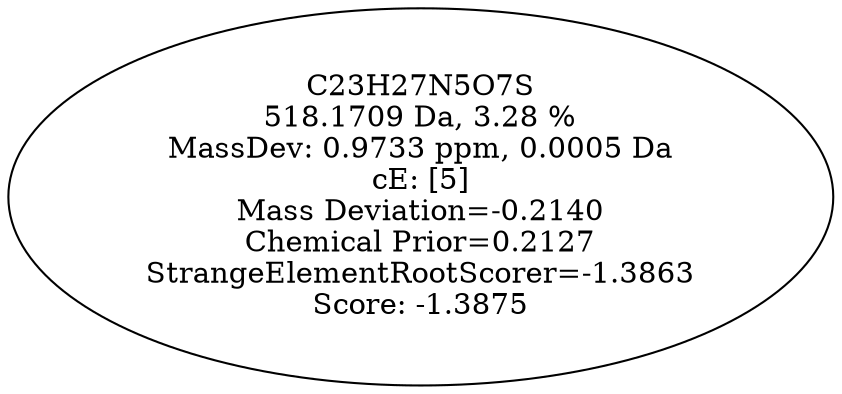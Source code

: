 strict digraph {
v1 [label="C23H27N5O7S\n518.1709 Da, 3.28 %\nMassDev: 0.9733 ppm, 0.0005 Da\ncE: [5]\nMass Deviation=-0.2140\nChemical Prior=0.2127\nStrangeElementRootScorer=-1.3863\nScore: -1.3875"];
}